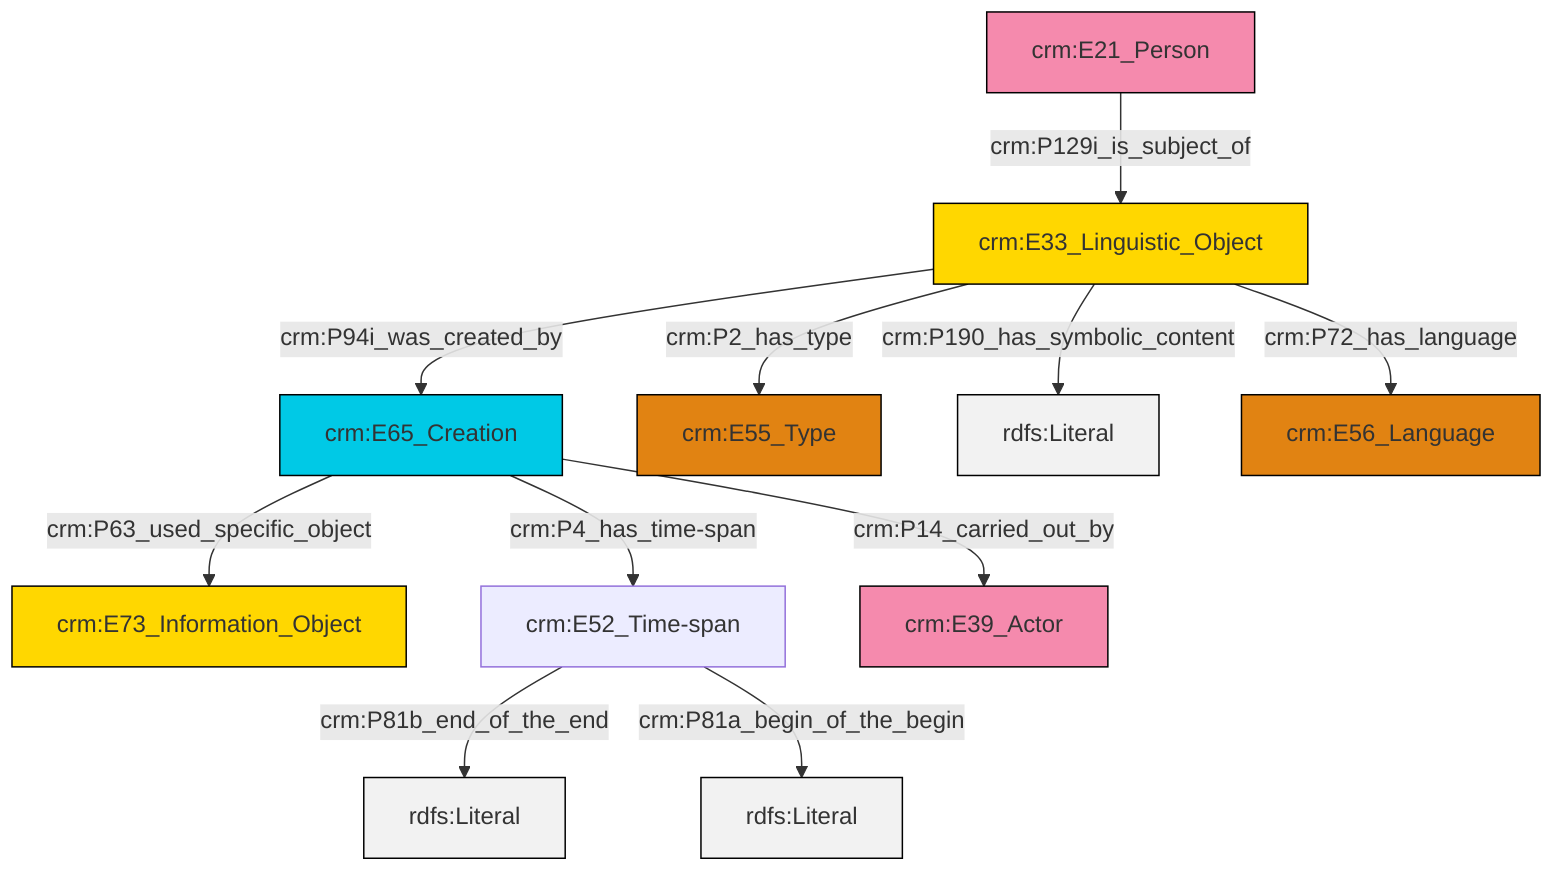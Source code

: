 graph TD
classDef Literal fill:#f2f2f2,stroke:#000000;
classDef CRM_Entity fill:#FFFFFF,stroke:#000000;
classDef Temporal_Entity fill:#00C9E6, stroke:#000000;
classDef Type fill:#E18312, stroke:#000000;
classDef Time-Span fill:#2C9C91, stroke:#000000;
classDef Appellation fill:#FFEB7F, stroke:#000000;
classDef Place fill:#008836, stroke:#000000;
classDef Persistent_Item fill:#B266B2, stroke:#000000;
classDef Conceptual_Object fill:#FFD700, stroke:#000000;
classDef Physical_Thing fill:#D2B48C, stroke:#000000;
classDef Actor fill:#f58aad, stroke:#000000;
classDef PC_Classes fill:#4ce600, stroke:#000000;
classDef Multi fill:#cccccc,stroke:#000000;

0["crm:E65_Creation"]:::Temporal_Entity -->|crm:P63_used_specific_object| 1["crm:E73_Information_Object"]:::Conceptual_Object
2["crm:E52_Time-span"]:::Default -->|crm:P81b_end_of_the_end| 3[rdfs:Literal]:::Literal
0["crm:E65_Creation"]:::Temporal_Entity -->|crm:P14_carried_out_by| 4["crm:E39_Actor"]:::Actor
5["crm:E33_Linguistic_Object"]:::Conceptual_Object -->|crm:P94i_was_created_by| 0["crm:E65_Creation"]:::Temporal_Entity
5["crm:E33_Linguistic_Object"]:::Conceptual_Object -->|crm:P2_has_type| 6["crm:E55_Type"]:::Type
10["crm:E21_Person"]:::Actor -->|crm:P129i_is_subject_of| 5["crm:E33_Linguistic_Object"]:::Conceptual_Object
0["crm:E65_Creation"]:::Temporal_Entity -->|crm:P4_has_time-span| 2["crm:E52_Time-span"]:::Default
2["crm:E52_Time-span"]:::Default -->|crm:P81a_begin_of_the_begin| 14[rdfs:Literal]:::Literal
5["crm:E33_Linguistic_Object"]:::Conceptual_Object -->|crm:P190_has_symbolic_content| 15[rdfs:Literal]:::Literal
5["crm:E33_Linguistic_Object"]:::Conceptual_Object -->|crm:P72_has_language| 16["crm:E56_Language"]:::Type